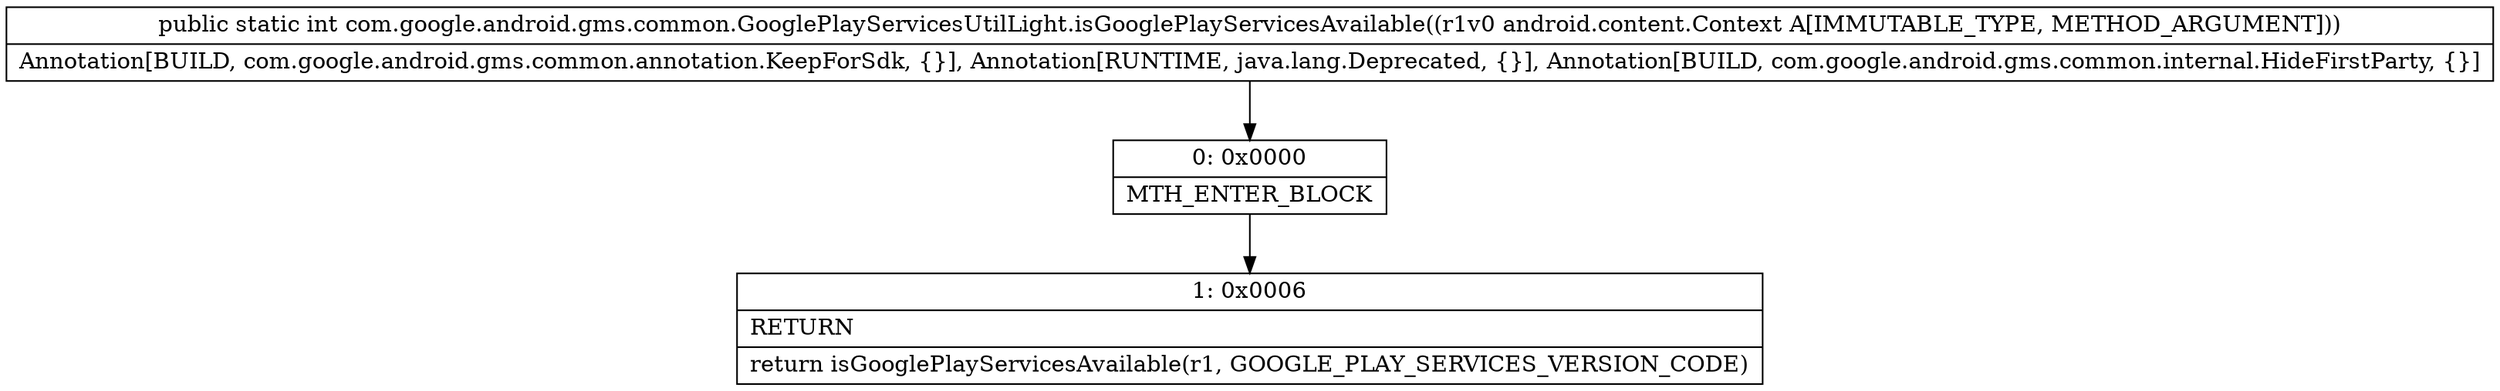 digraph "CFG forcom.google.android.gms.common.GooglePlayServicesUtilLight.isGooglePlayServicesAvailable(Landroid\/content\/Context;)I" {
Node_0 [shape=record,label="{0\:\ 0x0000|MTH_ENTER_BLOCK\l}"];
Node_1 [shape=record,label="{1\:\ 0x0006|RETURN\l|return isGooglePlayServicesAvailable(r1, GOOGLE_PLAY_SERVICES_VERSION_CODE)\l}"];
MethodNode[shape=record,label="{public static int com.google.android.gms.common.GooglePlayServicesUtilLight.isGooglePlayServicesAvailable((r1v0 android.content.Context A[IMMUTABLE_TYPE, METHOD_ARGUMENT]))  | Annotation[BUILD, com.google.android.gms.common.annotation.KeepForSdk, \{\}], Annotation[RUNTIME, java.lang.Deprecated, \{\}], Annotation[BUILD, com.google.android.gms.common.internal.HideFirstParty, \{\}]\l}"];
MethodNode -> Node_0;
Node_0 -> Node_1;
}

